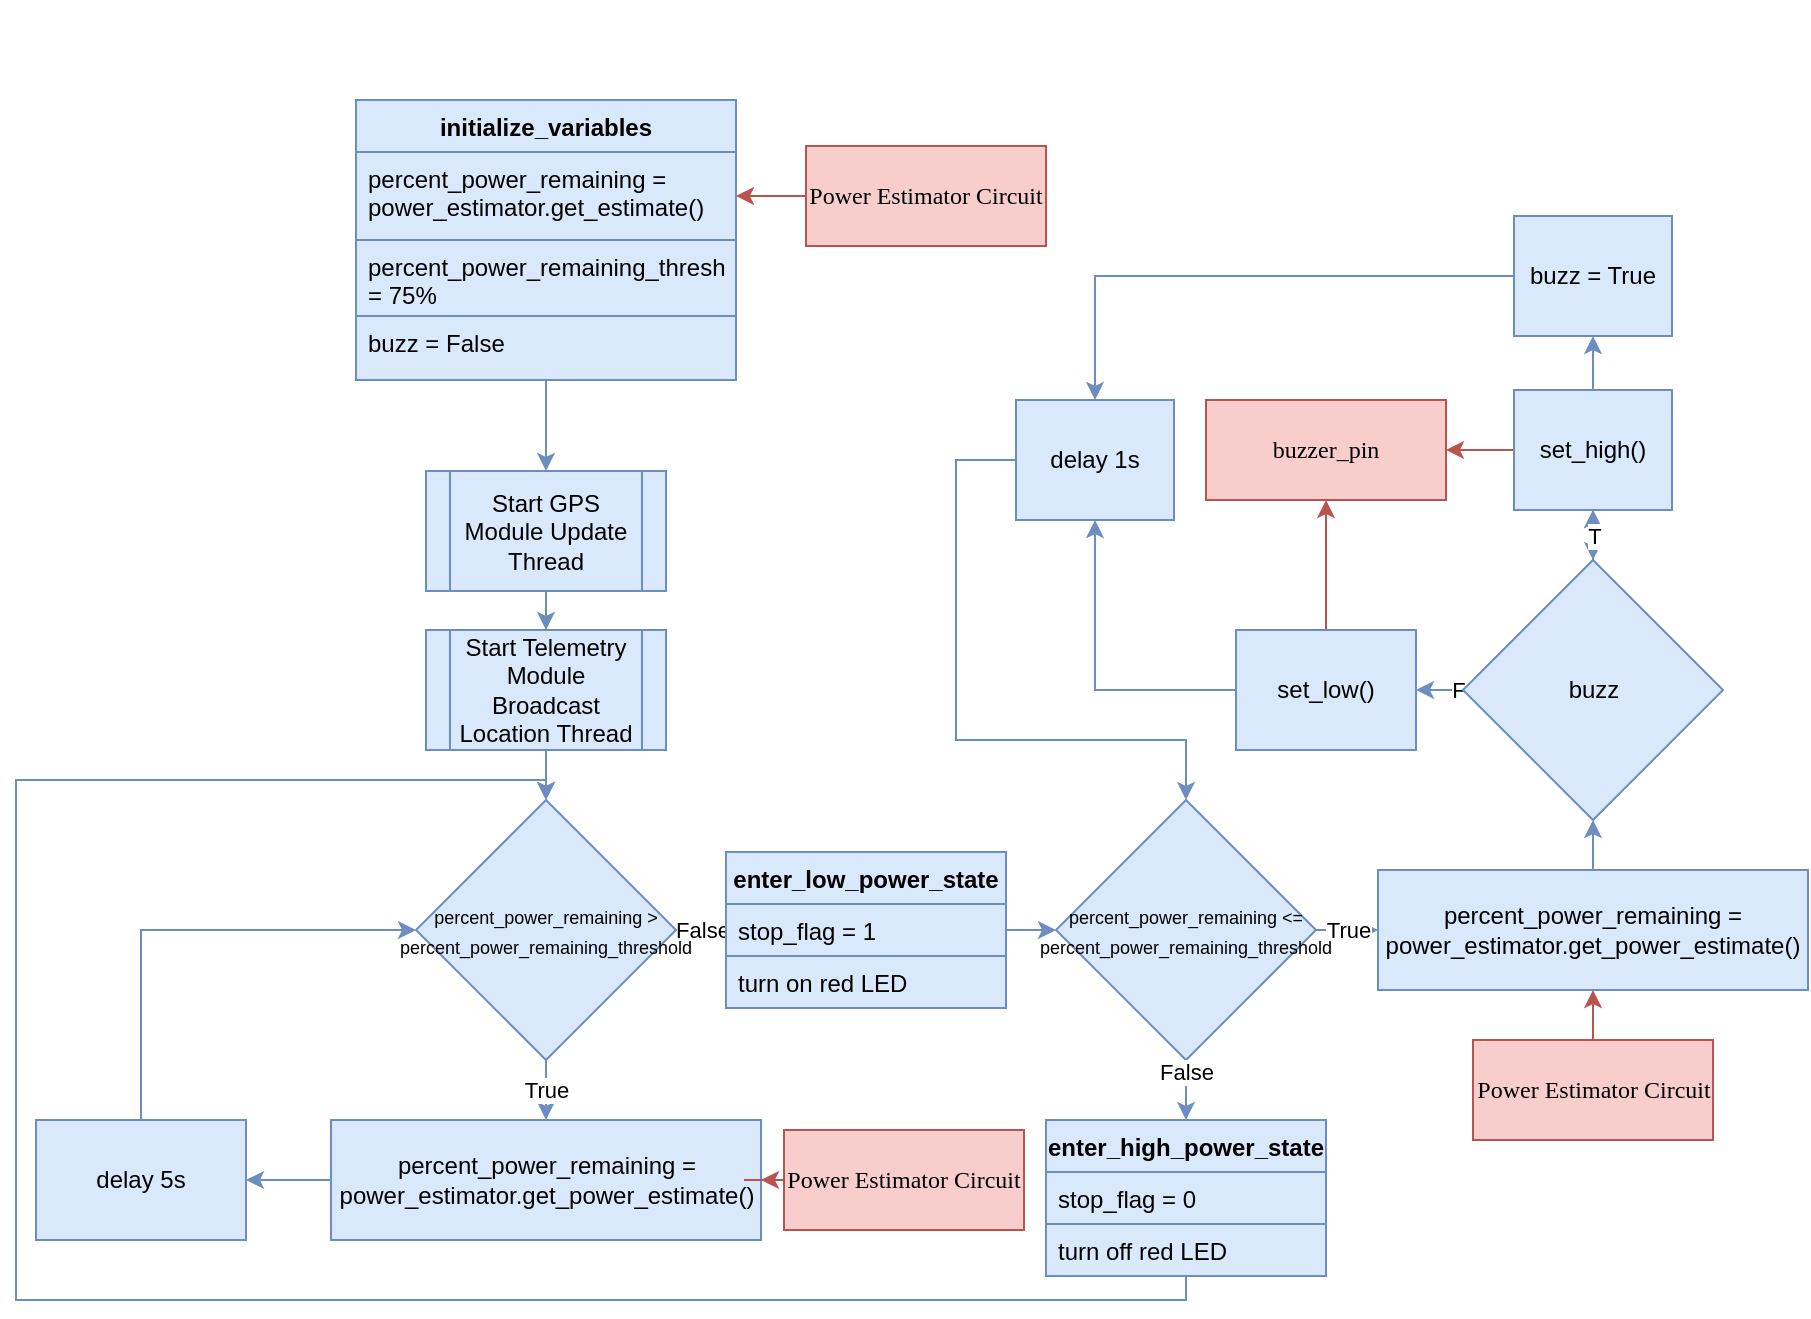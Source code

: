 <mxfile version="12.3.7" type="device" pages="1"><diagram name="Page-1" id="52a04d89-c75d-2922-d76d-85b35f80e030"><mxGraphModel dx="910" dy="772" grid="1" gridSize="10" guides="1" tooltips="1" connect="1" arrows="1" fold="1" page="1" pageScale="1" pageWidth="1100" pageHeight="850" background="#ffffff" math="0" shadow="0"><root><mxCell id="0"/><mxCell id="1" parent="0"/><mxCell id="bVZgxADA_G-v2s0OqePC-39" value="True" style="edgeStyle=orthogonalEdgeStyle;rounded=0;orthogonalLoop=1;jettySize=auto;html=1;fillColor=#dae8fc;strokeColor=#6c8ebf;" edge="1" parent="1" source="bVZgxADA_G-v2s0OqePC-3" target="bVZgxADA_G-v2s0OqePC-8"><mxGeometry relative="1" as="geometry"/></mxCell><mxCell id="bVZgxADA_G-v2s0OqePC-51" value="False" style="edgeStyle=orthogonalEdgeStyle;rounded=0;orthogonalLoop=1;jettySize=auto;html=1;fillColor=#dae8fc;strokeColor=#6c8ebf;" edge="1" parent="1" source="bVZgxADA_G-v2s0OqePC-3" target="bVZgxADA_G-v2s0OqePC-48"><mxGeometry relative="1" as="geometry"/></mxCell><mxCell id="bVZgxADA_G-v2s0OqePC-3" value="&lt;font style=&quot;font-size: 9px&quot;&gt;percent_power_remaining &amp;gt; percent_power_remaining_threshold&lt;/font&gt;" style="rhombus;whiteSpace=wrap;html=1;fillColor=#dae8fc;strokeColor=#6c8ebf;" vertex="1" parent="1"><mxGeometry x="400" y="510" width="130" height="130" as="geometry"/></mxCell><mxCell id="bVZgxADA_G-v2s0OqePC-63" value="True" style="edgeStyle=orthogonalEdgeStyle;rounded=0;orthogonalLoop=1;jettySize=auto;html=1;fillColor=#dae8fc;strokeColor=#6c8ebf;" edge="1" parent="1" source="bVZgxADA_G-v2s0OqePC-44" target="bVZgxADA_G-v2s0OqePC-59"><mxGeometry relative="1" as="geometry"/></mxCell><mxCell id="bVZgxADA_G-v2s0OqePC-44" value="&lt;font style=&quot;font-size: 9px&quot;&gt;percent_power_remaining &amp;lt;= percent_power_remaining_threshold&lt;/font&gt;" style="rhombus;whiteSpace=wrap;html=1;fillColor=#dae8fc;strokeColor=#6c8ebf;" vertex="1" parent="1"><mxGeometry x="720" y="510" width="130" height="130" as="geometry"/></mxCell><mxCell id="bVZgxADA_G-v2s0OqePC-41" value="" style="edgeStyle=orthogonalEdgeStyle;rounded=0;orthogonalLoop=1;jettySize=auto;html=1;fillColor=#dae8fc;strokeColor=#6c8ebf;" edge="1" parent="1" source="bVZgxADA_G-v2s0OqePC-8" target="bVZgxADA_G-v2s0OqePC-40"><mxGeometry relative="1" as="geometry"/></mxCell><mxCell id="bVZgxADA_G-v2s0OqePC-8" value="percent_power_remaining = power_estimator.get_power_estimate()" style="rounded=0;whiteSpace=wrap;html=1;fillColor=#dae8fc;strokeColor=#6c8ebf;" vertex="1" parent="1"><mxGeometry x="357.5" y="670" width="215" height="60" as="geometry"/></mxCell><mxCell id="bVZgxADA_G-v2s0OqePC-36" value="" style="edgeStyle=orthogonalEdgeStyle;rounded=0;orthogonalLoop=1;jettySize=auto;html=1;fillColor=#f8cecc;strokeColor=#b85450;entryX=1;entryY=0.5;entryDx=0;entryDy=0;" edge="1" parent="1" source="bVZgxADA_G-v2s0OqePC-16" target="bVZgxADA_G-v2s0OqePC-20"><mxGeometry relative="1" as="geometry"><mxPoint x="560" y="237" as="targetPoint"/></mxGeometry></mxCell><mxCell id="bVZgxADA_G-v2s0OqePC-16" value="Power Estimator Circuit" style="whiteSpace=wrap;html=1;rounded=0;shadow=0;comic=0;labelBackgroundColor=none;strokeColor=#b85450;strokeWidth=1;fillColor=#f8cecc;fontFamily=Verdana;fontSize=12;align=center;" vertex="1" parent="1"><mxGeometry x="595" y="183" width="120" height="50" as="geometry"/></mxCell><mxCell id="bVZgxADA_G-v2s0OqePC-31" value="" style="edgeStyle=orthogonalEdgeStyle;rounded=0;orthogonalLoop=1;jettySize=auto;html=1;fillColor=#dae8fc;strokeColor=#6c8ebf;" edge="1" parent="1" source="bVZgxADA_G-v2s0OqePC-28" target="bVZgxADA_G-v2s0OqePC-30"><mxGeometry relative="1" as="geometry"/></mxCell><mxCell id="bVZgxADA_G-v2s0OqePC-28" value="Start GPS Module Update Thread" style="shape=process;whiteSpace=wrap;html=1;backgroundOutline=1;fillColor=#dae8fc;strokeColor=#6c8ebf;" vertex="1" parent="1"><mxGeometry x="405" y="345.5" width="120" height="60" as="geometry"/></mxCell><mxCell id="bVZgxADA_G-v2s0OqePC-35" value="" style="edgeStyle=orthogonalEdgeStyle;rounded=0;orthogonalLoop=1;jettySize=auto;html=1;fillColor=#dae8fc;strokeColor=#6c8ebf;" edge="1" parent="1" source="bVZgxADA_G-v2s0OqePC-30" target="bVZgxADA_G-v2s0OqePC-3"><mxGeometry relative="1" as="geometry"/></mxCell><mxCell id="bVZgxADA_G-v2s0OqePC-30" value="Start Telemetry Module Broadcast Location Thread" style="shape=process;whiteSpace=wrap;html=1;backgroundOutline=1;fillColor=#dae8fc;strokeColor=#6c8ebf;" vertex="1" parent="1"><mxGeometry x="405" y="425" width="120" height="60" as="geometry"/></mxCell><mxCell id="bVZgxADA_G-v2s0OqePC-38" value="" style="edgeStyle=orthogonalEdgeStyle;rounded=0;orthogonalLoop=1;jettySize=auto;html=1;fillColor=#f8cecc;strokeColor=#b85450;" edge="1" parent="1" source="bVZgxADA_G-v2s0OqePC-37" target="bVZgxADA_G-v2s0OqePC-8"><mxGeometry relative="1" as="geometry"/></mxCell><mxCell id="bVZgxADA_G-v2s0OqePC-37" value="Power Estimator Circuit" style="whiteSpace=wrap;html=1;rounded=0;shadow=0;comic=0;labelBackgroundColor=none;strokeColor=#b85450;strokeWidth=1;fillColor=#f8cecc;fontFamily=Verdana;fontSize=12;align=center;" vertex="1" parent="1"><mxGeometry x="584" y="675" width="120" height="50" as="geometry"/></mxCell><mxCell id="bVZgxADA_G-v2s0OqePC-43" value="" style="edgeStyle=orthogonalEdgeStyle;rounded=0;orthogonalLoop=1;jettySize=auto;html=1;entryX=0;entryY=0.5;entryDx=0;entryDy=0;fillColor=#dae8fc;strokeColor=#6c8ebf;" edge="1" parent="1" source="bVZgxADA_G-v2s0OqePC-40" target="bVZgxADA_G-v2s0OqePC-3"><mxGeometry relative="1" as="geometry"><mxPoint x="262.5" y="590" as="targetPoint"/><Array as="points"><mxPoint x="263" y="575"/></Array></mxGeometry></mxCell><mxCell id="bVZgxADA_G-v2s0OqePC-40" value="delay 5s" style="rounded=0;whiteSpace=wrap;html=1;fillColor=#dae8fc;strokeColor=#6c8ebf;" vertex="1" parent="1"><mxGeometry x="210" y="670" width="105" height="60" as="geometry"/></mxCell><mxCell id="bVZgxADA_G-v2s0OqePC-52" value="" style="edgeStyle=orthogonalEdgeStyle;rounded=0;orthogonalLoop=1;jettySize=auto;html=1;fillColor=#dae8fc;strokeColor=#6c8ebf;" edge="1" parent="1" source="bVZgxADA_G-v2s0OqePC-47" target="bVZgxADA_G-v2s0OqePC-44"><mxGeometry relative="1" as="geometry"/></mxCell><mxCell id="bVZgxADA_G-v2s0OqePC-47" value="enter_low_power_state" style="swimlane;fontStyle=1;childLayout=stackLayout;horizontal=1;startSize=26;fillColor=#dae8fc;horizontalStack=0;resizeParent=1;resizeParentMax=0;resizeLast=0;collapsible=1;marginBottom=0;strokeColor=#6c8ebf;" vertex="1" parent="1"><mxGeometry x="555" y="536" width="140" height="78" as="geometry"/></mxCell><mxCell id="bVZgxADA_G-v2s0OqePC-48" value="stop_flag = 1" style="text;strokeColor=#6c8ebf;fillColor=#dae8fc;align=left;verticalAlign=top;spacingLeft=4;spacingRight=4;overflow=hidden;rotatable=0;points=[[0,0.5],[1,0.5]];portConstraint=eastwest;" vertex="1" parent="bVZgxADA_G-v2s0OqePC-47"><mxGeometry y="26" width="140" height="26" as="geometry"/></mxCell><mxCell id="bVZgxADA_G-v2s0OqePC-49" value="turn on red LED" style="text;strokeColor=#6c8ebf;fillColor=#dae8fc;align=left;verticalAlign=top;spacingLeft=4;spacingRight=4;overflow=hidden;rotatable=0;points=[[0,0.5],[1,0.5]];portConstraint=eastwest;" vertex="1" parent="bVZgxADA_G-v2s0OqePC-47"><mxGeometry y="52" width="140" height="26" as="geometry"/></mxCell><mxCell id="bVZgxADA_G-v2s0OqePC-77" value="" style="edgeStyle=orthogonalEdgeStyle;rounded=0;orthogonalLoop=1;jettySize=auto;html=1;fillColor=#dae8fc;strokeColor=#6c8ebf;" edge="1" parent="1" source="bVZgxADA_G-v2s0OqePC-59" target="bVZgxADA_G-v2s0OqePC-66"><mxGeometry relative="1" as="geometry"/></mxCell><mxCell id="bVZgxADA_G-v2s0OqePC-59" value="percent_power_remaining = power_estimator.get_power_estimate()" style="rounded=0;whiteSpace=wrap;html=1;fillColor=#dae8fc;strokeColor=#6c8ebf;" vertex="1" parent="1"><mxGeometry x="881" y="545" width="215" height="60" as="geometry"/></mxCell><mxCell id="bVZgxADA_G-v2s0OqePC-89" value="" style="edgeStyle=orthogonalEdgeStyle;rounded=0;orthogonalLoop=1;jettySize=auto;html=1;fillColor=#dae8fc;strokeColor=#6c8ebf;" edge="1" parent="1" source="bVZgxADA_G-v2s0OqePC-66" target="bVZgxADA_G-v2s0OqePC-85"><mxGeometry relative="1" as="geometry"/></mxCell><mxCell id="bVZgxADA_G-v2s0OqePC-90" value="F" style="edgeStyle=orthogonalEdgeStyle;rounded=0;orthogonalLoop=1;jettySize=auto;html=1;fillColor=#dae8fc;strokeColor=#6c8ebf;" edge="1" parent="1" source="bVZgxADA_G-v2s0OqePC-66" target="bVZgxADA_G-v2s0OqePC-88"><mxGeometry x="0.279" relative="1" as="geometry"><mxPoint x="1" as="offset"/></mxGeometry></mxCell><mxCell id="bVZgxADA_G-v2s0OqePC-100" value="" style="edgeStyle=orthogonalEdgeStyle;rounded=0;orthogonalLoop=1;jettySize=auto;html=1;fillColor=#dae8fc;strokeColor=#6c8ebf;" edge="1" parent="1" source="bVZgxADA_G-v2s0OqePC-66" target="bVZgxADA_G-v2s0OqePC-85"><mxGeometry relative="1" as="geometry"/></mxCell><mxCell id="bVZgxADA_G-v2s0OqePC-66" value="&lt;font style=&quot;font-size: 12px&quot;&gt;buzz&lt;/font&gt;" style="rhombus;whiteSpace=wrap;html=1;fillColor=#dae8fc;strokeColor=#6c8ebf;" vertex="1" parent="1"><mxGeometry x="923.5" y="390" width="130" height="130" as="geometry"/></mxCell><mxCell id="bVZgxADA_G-v2s0OqePC-67" value="Power Estimator Circuit" style="whiteSpace=wrap;html=1;rounded=0;shadow=0;comic=0;labelBackgroundColor=none;strokeColor=#b85450;strokeWidth=1;fillColor=#f8cecc;fontFamily=Verdana;fontSize=12;align=center;" vertex="1" parent="1"><mxGeometry x="928.5" y="630" width="120" height="50" as="geometry"/></mxCell><mxCell id="bVZgxADA_G-v2s0OqePC-68" value="" style="edgeStyle=orthogonalEdgeStyle;rounded=0;orthogonalLoop=1;jettySize=auto;html=1;fillColor=#f8cecc;strokeColor=#b85450;entryX=0.5;entryY=1;entryDx=0;entryDy=0;" edge="1" parent="1" source="bVZgxADA_G-v2s0OqePC-67" target="bVZgxADA_G-v2s0OqePC-59"><mxGeometry relative="1" as="geometry"><mxPoint x="610" y="710" as="sourcePoint"/><mxPoint x="582.5" y="710" as="targetPoint"/></mxGeometry></mxCell><mxCell id="bVZgxADA_G-v2s0OqePC-69" value="False" style="edgeStyle=orthogonalEdgeStyle;rounded=0;orthogonalLoop=1;jettySize=auto;html=1;entryX=0.5;entryY=0;entryDx=0;entryDy=0;fillColor=#dae8fc;strokeColor=#6c8ebf;exitX=0.5;exitY=1;exitDx=0;exitDy=0;" edge="1" parent="1" source="bVZgxADA_G-v2s0OqePC-44" target="bVZgxADA_G-v2s0OqePC-70"><mxGeometry x="-0.61" relative="1" as="geometry"><mxPoint x="795" y="520" as="sourcePoint"/><mxPoint x="705" y="456" as="targetPoint"/><mxPoint as="offset"/></mxGeometry></mxCell><mxCell id="bVZgxADA_G-v2s0OqePC-76" value="" style="edgeStyle=orthogonalEdgeStyle;rounded=0;orthogonalLoop=1;jettySize=auto;html=1;entryX=0.5;entryY=0;entryDx=0;entryDy=0;fillColor=#dae8fc;strokeColor=#6c8ebf;" edge="1" parent="1" source="bVZgxADA_G-v2s0OqePC-70" target="bVZgxADA_G-v2s0OqePC-3"><mxGeometry relative="1" as="geometry"><mxPoint x="785" y="828" as="targetPoint"/><Array as="points"><mxPoint x="785" y="760"/><mxPoint x="200" y="760"/><mxPoint x="200" y="500"/><mxPoint x="465" y="500"/></Array></mxGeometry></mxCell><mxCell id="bVZgxADA_G-v2s0OqePC-70" value="enter_high_power_state" style="swimlane;fontStyle=1;childLayout=stackLayout;horizontal=1;startSize=26;fillColor=#dae8fc;horizontalStack=0;resizeParent=1;resizeParentMax=0;resizeLast=0;collapsible=1;marginBottom=0;strokeColor=#6c8ebf;" vertex="1" parent="1"><mxGeometry x="715" y="670" width="140" height="78" as="geometry"/></mxCell><mxCell id="bVZgxADA_G-v2s0OqePC-71" value="stop_flag = 0" style="text;strokeColor=#6c8ebf;fillColor=#dae8fc;align=left;verticalAlign=top;spacingLeft=4;spacingRight=4;overflow=hidden;rotatable=0;points=[[0,0.5],[1,0.5]];portConstraint=eastwest;" vertex="1" parent="bVZgxADA_G-v2s0OqePC-70"><mxGeometry y="26" width="140" height="26" as="geometry"/></mxCell><mxCell id="bVZgxADA_G-v2s0OqePC-72" value="turn off red LED" style="text;strokeColor=#6c8ebf;fillColor=#dae8fc;align=left;verticalAlign=top;spacingLeft=4;spacingRight=4;overflow=hidden;rotatable=0;points=[[0,0.5],[1,0.5]];portConstraint=eastwest;" vertex="1" parent="bVZgxADA_G-v2s0OqePC-70"><mxGeometry y="52" width="140" height="26" as="geometry"/></mxCell><mxCell id="bVZgxADA_G-v2s0OqePC-91" value="" style="edgeStyle=orthogonalEdgeStyle;rounded=0;orthogonalLoop=1;jettySize=auto;html=1;fillColor=#f8cecc;strokeColor=#b85450;" edge="1" parent="1" source="bVZgxADA_G-v2s0OqePC-85" target="bVZgxADA_G-v2s0OqePC-86"><mxGeometry relative="1" as="geometry"/></mxCell><mxCell id="bVZgxADA_G-v2s0OqePC-101" value="T" style="edgeStyle=orthogonalEdgeStyle;rounded=0;orthogonalLoop=1;jettySize=auto;html=1;fillColor=#dae8fc;strokeColor=#6c8ebf;" edge="1" parent="1" source="bVZgxADA_G-v2s0OqePC-85" target="bVZgxADA_G-v2s0OqePC-66"><mxGeometry relative="1" as="geometry"/></mxCell><mxCell id="bVZgxADA_G-v2s0OqePC-106" value="" style="edgeStyle=orthogonalEdgeStyle;rounded=0;orthogonalLoop=1;jettySize=auto;html=1;fillColor=#dae8fc;strokeColor=#6c8ebf;" edge="1" parent="1" source="bVZgxADA_G-v2s0OqePC-85" target="bVZgxADA_G-v2s0OqePC-99"><mxGeometry relative="1" as="geometry"/></mxCell><mxCell id="bVZgxADA_G-v2s0OqePC-85" value="set_high()" style="rounded=0;whiteSpace=wrap;html=1;fillColor=#dae8fc;strokeColor=#6c8ebf;" vertex="1" parent="1"><mxGeometry x="949" y="305" width="79" height="60" as="geometry"/></mxCell><mxCell id="bVZgxADA_G-v2s0OqePC-86" value="buzzer_pin" style="whiteSpace=wrap;html=1;rounded=0;shadow=0;comic=0;labelBackgroundColor=none;strokeColor=#b85450;strokeWidth=1;fillColor=#f8cecc;fontFamily=Verdana;fontSize=12;align=center;" vertex="1" parent="1"><mxGeometry x="795" y="310" width="120" height="50" as="geometry"/></mxCell><mxCell id="bVZgxADA_G-v2s0OqePC-92" value="" style="edgeStyle=orthogonalEdgeStyle;rounded=0;orthogonalLoop=1;jettySize=auto;html=1;fillColor=#f8cecc;strokeColor=#b85450;" edge="1" parent="1" source="bVZgxADA_G-v2s0OqePC-88" target="bVZgxADA_G-v2s0OqePC-86"><mxGeometry relative="1" as="geometry"/></mxCell><mxCell id="bVZgxADA_G-v2s0OqePC-96" value="" style="edgeStyle=orthogonalEdgeStyle;rounded=0;orthogonalLoop=1;jettySize=auto;html=1;entryX=0.5;entryY=1;entryDx=0;entryDy=0;fillColor=#dae8fc;strokeColor=#6c8ebf;" edge="1" parent="1" source="bVZgxADA_G-v2s0OqePC-88" target="bVZgxADA_G-v2s0OqePC-97"><mxGeometry relative="1" as="geometry"><mxPoint x="730" y="455" as="targetPoint"/><Array as="points"><mxPoint x="740" y="455"/></Array></mxGeometry></mxCell><mxCell id="bVZgxADA_G-v2s0OqePC-88" value="set_low()" style="rounded=0;whiteSpace=wrap;html=1;fillColor=#dae8fc;strokeColor=#6c8ebf;" vertex="1" parent="1"><mxGeometry x="810" y="425" width="90" height="60" as="geometry"/></mxCell><mxCell id="bVZgxADA_G-v2s0OqePC-110" value="" style="edgeStyle=orthogonalEdgeStyle;rounded=0;orthogonalLoop=1;jettySize=auto;html=1;fillColor=#dae8fc;strokeColor=#6c8ebf;" edge="1" parent="1" source="bVZgxADA_G-v2s0OqePC-97" target="bVZgxADA_G-v2s0OqePC-44"><mxGeometry relative="1" as="geometry"><mxPoint x="620" y="340" as="targetPoint"/><Array as="points"><mxPoint x="670" y="340"/><mxPoint x="670" y="480"/><mxPoint x="785" y="480"/></Array></mxGeometry></mxCell><mxCell id="bVZgxADA_G-v2s0OqePC-97" value="delay 1s" style="rounded=0;whiteSpace=wrap;html=1;fillColor=#dae8fc;strokeColor=#6c8ebf;" vertex="1" parent="1"><mxGeometry x="700" y="310" width="79" height="60" as="geometry"/></mxCell><mxCell id="bVZgxADA_G-v2s0OqePC-108" value="" style="edgeStyle=orthogonalEdgeStyle;rounded=0;orthogonalLoop=1;jettySize=auto;html=1;entryX=0.5;entryY=0;entryDx=0;entryDy=0;fillColor=#dae8fc;strokeColor=#6c8ebf;" edge="1" parent="1" source="bVZgxADA_G-v2s0OqePC-99" target="bVZgxADA_G-v2s0OqePC-97"><mxGeometry relative="1" as="geometry"><mxPoint x="869" y="248" as="targetPoint"/></mxGeometry></mxCell><mxCell id="bVZgxADA_G-v2s0OqePC-99" value="buzz = True" style="rounded=0;whiteSpace=wrap;html=1;fillColor=#dae8fc;strokeColor=#6c8ebf;" vertex="1" parent="1"><mxGeometry x="949" y="218" width="79" height="60" as="geometry"/></mxCell><mxCell id="bVZgxADA_G-v2s0OqePC-27" value="" style="group" vertex="1" connectable="0" parent="1"><mxGeometry x="370" y="110" width="190" height="190" as="geometry"/></mxCell><mxCell id="bVZgxADA_G-v2s0OqePC-19" value="initialize_variables" style="swimlane;fontStyle=1;childLayout=stackLayout;horizontal=1;startSize=26;fillColor=#dae8fc;horizontalStack=0;resizeParent=1;resizeParentMax=0;resizeLast=0;collapsible=1;marginBottom=0;strokeColor=#6c8ebf;" vertex="1" parent="bVZgxADA_G-v2s0OqePC-27"><mxGeometry y="50" width="190" height="140" as="geometry"/></mxCell><mxCell id="bVZgxADA_G-v2s0OqePC-20" value="percent_power_remaining = &#10;power_estimator.get_estimate()" style="text;strokeColor=#6c8ebf;fillColor=#dae8fc;align=left;verticalAlign=top;spacingLeft=4;spacingRight=4;overflow=hidden;rotatable=0;points=[[0,0.5],[1,0.5]];portConstraint=eastwest;" vertex="1" parent="bVZgxADA_G-v2s0OqePC-19"><mxGeometry y="26" width="190" height="44" as="geometry"/></mxCell><mxCell id="bVZgxADA_G-v2s0OqePC-21" value="percent_power_remaining_threshold&#10;= 75%" style="text;strokeColor=#6c8ebf;fillColor=#dae8fc;align=left;verticalAlign=top;spacingLeft=4;spacingRight=4;overflow=hidden;rotatable=0;points=[[0,0.5],[1,0.5]];portConstraint=eastwest;" vertex="1" parent="bVZgxADA_G-v2s0OqePC-19"><mxGeometry y="70" width="190" height="38" as="geometry"/></mxCell><mxCell id="bVZgxADA_G-v2s0OqePC-22" value="buzz = False" style="text;strokeColor=#6c8ebf;fillColor=#dae8fc;align=left;verticalAlign=top;spacingLeft=4;spacingRight=4;overflow=hidden;rotatable=0;points=[[0,0.5],[1,0.5]];portConstraint=eastwest;" vertex="1" parent="bVZgxADA_G-v2s0OqePC-19"><mxGeometry y="108" width="190" height="32" as="geometry"/></mxCell><mxCell id="bVZgxADA_G-v2s0OqePC-122" value="" style="edgeStyle=orthogonalEdgeStyle;rounded=0;orthogonalLoop=1;jettySize=auto;html=1;fillColor=#dae8fc;strokeColor=#6c8ebf;" edge="1" parent="1" source="bVZgxADA_G-v2s0OqePC-19" target="bVZgxADA_G-v2s0OqePC-28"><mxGeometry relative="1" as="geometry"/></mxCell></root></mxGraphModel></diagram></mxfile>